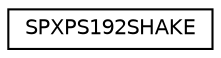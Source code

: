 digraph "Graphical Class Hierarchy"
{
 // LATEX_PDF_SIZE
  edge [fontname="Helvetica",fontsize="10",labelfontname="Helvetica",labelfontsize="10"];
  node [fontname="Helvetica",fontsize="10",shape=record];
  rankdir="LR";
  Node0 [label="SPXPS192SHAKE",height=0.2,width=0.4,color="black", fillcolor="white", style="filled",URL="$class_s_p_x_p_s192_s_h_a_k_e.html",tooltip="The SphincsPlus+ small 192bit support class"];
}
